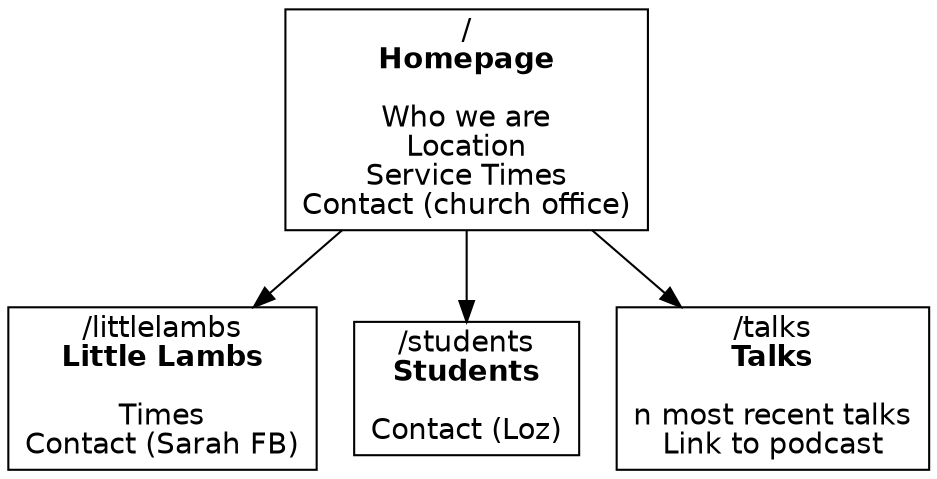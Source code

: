 digraph ccm_site_plan {
  node [shape=record fontname="Helvetica"];
  homepage [label = </<BR/><B>Homepage</B><BR/><BR/>Who we are<BR/>Location<BR/>Service Times<BR/>Contact (church office)>];
  littlelambs [label = </littlelambs<BR/><B>Little Lambs</B><BR/><BR/>Times<BR/>Contact (Sarah FB)>];
  students [label = </students<BR/><B>Students</B><BR/><BR/>Contact (Loz)>];
  talks [label = </talks<BR/><B>Talks</B><BR/><BR/>n most recent talks<BR/>Link to podcast>];


  homepage -> littlelambs;
  homepage -> students;
  homepage -> talks;
}
